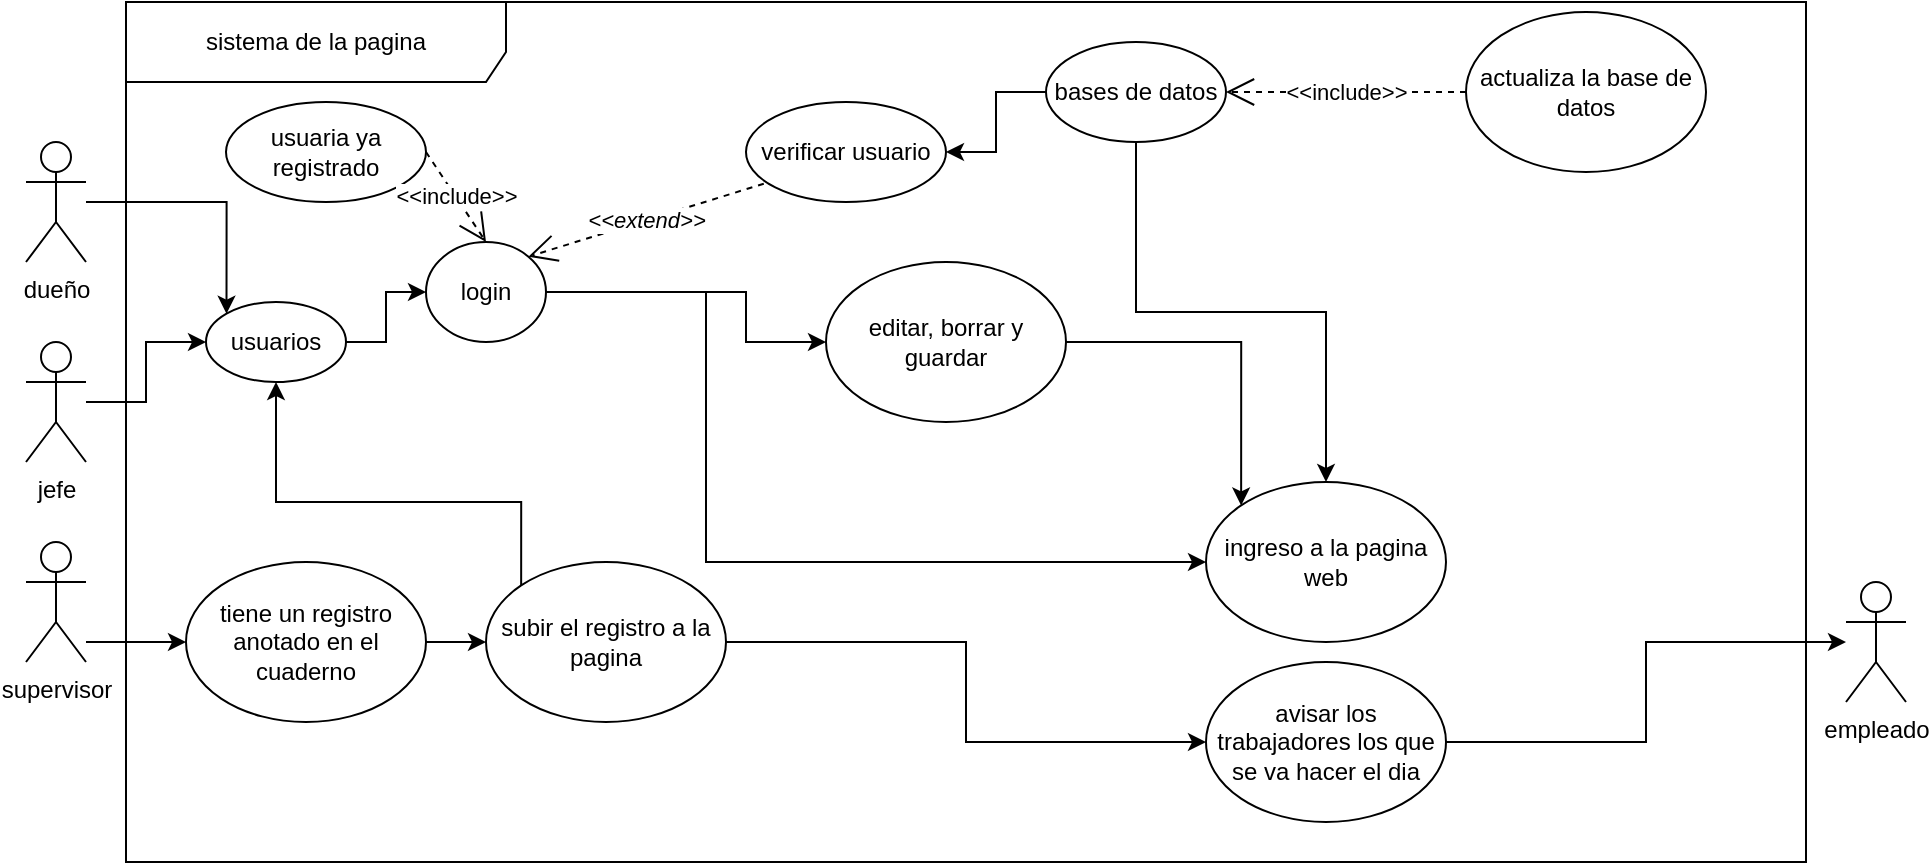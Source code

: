 <mxfile version="17.4.4" type="device"><diagram id="zU6735QNIk89MmLr3oNO" name="Page-1"><mxGraphModel dx="1352" dy="725" grid="1" gridSize="10" guides="1" tooltips="1" connect="1" arrows="1" fold="1" page="1" pageScale="1" pageWidth="827" pageHeight="1169" math="0" shadow="0"><root><mxCell id="0"/><mxCell id="1" parent="0"/><mxCell id="STk5eWZq3UFbrqwJmL8o-39" value="sistema de la pagina" style="shape=umlFrame;whiteSpace=wrap;html=1;labelBackgroundColor=none;labelBorderColor=none;fontColor=default;gradientColor=none;swimlaneFillColor=default;width=190;height=40;" parent="1" vertex="1"><mxGeometry x="20" y="70" width="840" height="430" as="geometry"/></mxCell><mxCell id="JeOE9G_NJNO_j6xdRWiP-2" style="edgeStyle=orthogonalEdgeStyle;rounded=0;orthogonalLoop=1;jettySize=auto;html=1;entryX=0;entryY=0;entryDx=0;entryDy=0;" parent="1" source="nl5FQFcwM71oiIBV0021-2" target="JeOE9G_NJNO_j6xdRWiP-1" edge="1"><mxGeometry relative="1" as="geometry"/></mxCell><mxCell id="nl5FQFcwM71oiIBV0021-2" value="dueño" style="shape=umlActor;verticalLabelPosition=bottom;verticalAlign=top;html=1;outlineConnect=0;" parent="1" vertex="1"><mxGeometry x="-30" y="140" width="30" height="60" as="geometry"/></mxCell><mxCell id="JeOE9G_NJNO_j6xdRWiP-3" style="edgeStyle=orthogonalEdgeStyle;rounded=0;orthogonalLoop=1;jettySize=auto;html=1;entryX=0;entryY=0.5;entryDx=0;entryDy=0;" parent="1" source="nl5FQFcwM71oiIBV0021-4" target="JeOE9G_NJNO_j6xdRWiP-1" edge="1"><mxGeometry relative="1" as="geometry"/></mxCell><mxCell id="nl5FQFcwM71oiIBV0021-4" value="jefe" style="shape=umlActor;verticalLabelPosition=bottom;verticalAlign=top;html=1;outlineConnect=0;" parent="1" vertex="1"><mxGeometry x="-30" y="240" width="30" height="60" as="geometry"/></mxCell><mxCell id="STk5eWZq3UFbrqwJmL8o-27" style="edgeStyle=orthogonalEdgeStyle;rounded=0;orthogonalLoop=1;jettySize=auto;html=1;labelBorderColor=none;fontColor=default;" parent="1" source="nl5FQFcwM71oiIBV0021-5" target="STk5eWZq3UFbrqwJmL8o-25" edge="1"><mxGeometry relative="1" as="geometry"><Array as="points"><mxPoint x="40" y="390"/><mxPoint x="40" y="390"/></Array></mxGeometry></mxCell><mxCell id="nl5FQFcwM71oiIBV0021-5" value="supervisor" style="shape=umlActor;verticalLabelPosition=bottom;verticalAlign=top;html=1;outlineConnect=0;" parent="1" vertex="1"><mxGeometry x="-30" y="340" width="30" height="60" as="geometry"/></mxCell><mxCell id="nl5FQFcwM71oiIBV0021-6" value="empleado" style="shape=umlActor;verticalLabelPosition=bottom;verticalAlign=top;html=1;outlineConnect=0;" parent="1" vertex="1"><mxGeometry x="880" y="360" width="30" height="60" as="geometry"/></mxCell><mxCell id="STk5eWZq3UFbrqwJmL8o-31" style="edgeStyle=orthogonalEdgeStyle;rounded=0;orthogonalLoop=1;jettySize=auto;html=1;entryX=0;entryY=0.5;entryDx=0;entryDy=0;labelBorderColor=none;fontColor=default;" parent="1" source="STk5eWZq3UFbrqwJmL8o-2" target="STk5eWZq3UFbrqwJmL8o-22" edge="1"><mxGeometry relative="1" as="geometry"><Array as="points"><mxPoint x="310" y="215"/><mxPoint x="310" y="350"/></Array><mxPoint x="400" y="355.0" as="targetPoint"/></mxGeometry></mxCell><mxCell id="STk5eWZq3UFbrqwJmL8o-34" style="edgeStyle=orthogonalEdgeStyle;rounded=0;orthogonalLoop=1;jettySize=auto;html=1;labelBorderColor=none;fontColor=default;" parent="1" source="STk5eWZq3UFbrqwJmL8o-2" target="STk5eWZq3UFbrqwJmL8o-24" edge="1"><mxGeometry relative="1" as="geometry"><Array as="points"><mxPoint x="330" y="215"/><mxPoint x="330" y="240"/></Array></mxGeometry></mxCell><mxCell id="STk5eWZq3UFbrqwJmL8o-2" value="login" style="ellipse;whiteSpace=wrap;html=1;" parent="1" vertex="1"><mxGeometry x="170" y="190" width="60" height="50" as="geometry"/></mxCell><mxCell id="STk5eWZq3UFbrqwJmL8o-3" value="verificar usuario" style="ellipse;whiteSpace=wrap;html=1;" parent="1" vertex="1"><mxGeometry x="330" y="120" width="100" height="50" as="geometry"/></mxCell><mxCell id="STk5eWZq3UFbrqwJmL8o-21" style="edgeStyle=orthogonalEdgeStyle;rounded=0;orthogonalLoop=1;jettySize=auto;html=1;labelBorderColor=none;fontColor=default;" parent="1" source="STk5eWZq3UFbrqwJmL8o-4" target="STk5eWZq3UFbrqwJmL8o-3" edge="1"><mxGeometry relative="1" as="geometry"/></mxCell><mxCell id="STk5eWZq3UFbrqwJmL8o-26" style="edgeStyle=orthogonalEdgeStyle;rounded=0;orthogonalLoop=1;jettySize=auto;html=1;labelBorderColor=none;fontColor=default;" parent="1" source="STk5eWZq3UFbrqwJmL8o-4" target="STk5eWZq3UFbrqwJmL8o-22" edge="1"><mxGeometry relative="1" as="geometry"/></mxCell><mxCell id="STk5eWZq3UFbrqwJmL8o-4" value="bases de datos" style="ellipse;whiteSpace=wrap;html=1;" parent="1" vertex="1"><mxGeometry x="480" y="90" width="90" height="50" as="geometry"/></mxCell><mxCell id="STk5eWZq3UFbrqwJmL8o-19" value="&amp;lt;&amp;lt;extend&amp;gt;&amp;gt;" style="endArrow=open;endSize=12;dashed=1;rounded=0;entryX=1;entryY=0;entryDx=0;entryDy=0;exitX=0.089;exitY=0.817;exitDx=0;exitDy=0;verticalAlign=middle;horizontal=1;labelPosition=center;verticalLabelPosition=middle;align=center;labelBorderColor=none;spacingTop=0;html=1;fontColor=default;fontStyle=2;exitPerimeter=0;" parent="1" source="STk5eWZq3UFbrqwJmL8o-3" target="STk5eWZq3UFbrqwJmL8o-2" edge="1"><mxGeometry width="160" relative="1" as="geometry"><mxPoint x="150" y="140" as="sourcePoint"/><mxPoint x="310" y="140" as="targetPoint"/></mxGeometry></mxCell><mxCell id="STk5eWZq3UFbrqwJmL8o-22" value="ingreso a la pagina web" style="ellipse;whiteSpace=wrap;html=1;fontColor=default;" parent="1" vertex="1"><mxGeometry x="560" y="310" width="120" height="80" as="geometry"/></mxCell><mxCell id="STk5eWZq3UFbrqwJmL8o-41" style="edgeStyle=orthogonalEdgeStyle;rounded=0;orthogonalLoop=1;jettySize=auto;html=1;labelBorderColor=none;fontColor=default;" parent="1" source="STk5eWZq3UFbrqwJmL8o-23" target="STk5eWZq3UFbrqwJmL8o-40" edge="1"><mxGeometry relative="1" as="geometry"/></mxCell><mxCell id="JeOE9G_NJNO_j6xdRWiP-4" style="edgeStyle=orthogonalEdgeStyle;rounded=0;orthogonalLoop=1;jettySize=auto;html=1;entryX=0.5;entryY=1;entryDx=0;entryDy=0;exitX=0;exitY=0;exitDx=0;exitDy=0;" parent="1" source="STk5eWZq3UFbrqwJmL8o-23" target="JeOE9G_NJNO_j6xdRWiP-1" edge="1"><mxGeometry relative="1" as="geometry"><Array as="points"><mxPoint x="218" y="320"/><mxPoint x="95" y="320"/></Array></mxGeometry></mxCell><mxCell id="STk5eWZq3UFbrqwJmL8o-23" value="subir el registro a la pagina" style="ellipse;whiteSpace=wrap;html=1;fontColor=default;" parent="1" vertex="1"><mxGeometry x="200" y="350" width="120" height="80" as="geometry"/></mxCell><mxCell id="STk5eWZq3UFbrqwJmL8o-35" style="edgeStyle=orthogonalEdgeStyle;rounded=0;orthogonalLoop=1;jettySize=auto;html=1;entryX=0;entryY=0;entryDx=0;entryDy=0;labelBorderColor=none;fontColor=default;" parent="1" source="STk5eWZq3UFbrqwJmL8o-24" target="STk5eWZq3UFbrqwJmL8o-22" edge="1"><mxGeometry relative="1" as="geometry"/></mxCell><mxCell id="STk5eWZq3UFbrqwJmL8o-24" value="editar, borrar y guardar" style="ellipse;whiteSpace=wrap;html=1;fontColor=default;" parent="1" vertex="1"><mxGeometry x="370" y="200" width="120" height="80" as="geometry"/></mxCell><mxCell id="STk5eWZq3UFbrqwJmL8o-29" value="" style="edgeStyle=orthogonalEdgeStyle;rounded=0;orthogonalLoop=1;jettySize=auto;html=1;labelBorderColor=none;fontColor=default;" parent="1" source="STk5eWZq3UFbrqwJmL8o-25" target="STk5eWZq3UFbrqwJmL8o-23" edge="1"><mxGeometry relative="1" as="geometry"/></mxCell><mxCell id="STk5eWZq3UFbrqwJmL8o-25" value="tiene un registro anotado en el cuaderno" style="ellipse;whiteSpace=wrap;html=1;fontColor=default;" parent="1" vertex="1"><mxGeometry x="50" y="350" width="120" height="80" as="geometry"/></mxCell><mxCell id="STk5eWZq3UFbrqwJmL8o-33" value="actualiza la base de datos" style="ellipse;whiteSpace=wrap;html=1;fontColor=default;" parent="1" vertex="1"><mxGeometry x="690" y="75" width="120" height="80" as="geometry"/></mxCell><mxCell id="STk5eWZq3UFbrqwJmL8o-36" value="&amp;lt;&amp;lt;include&amp;gt;&amp;gt;" style="endArrow=open;endSize=12;dashed=1;html=1;rounded=0;labelBorderColor=none;fontColor=default;exitX=0;exitY=0.5;exitDx=0;exitDy=0;entryX=1;entryY=0.5;entryDx=0;entryDy=0;" parent="1" source="STk5eWZq3UFbrqwJmL8o-33" target="STk5eWZq3UFbrqwJmL8o-4" edge="1"><mxGeometry width="160" relative="1" as="geometry"><mxPoint x="690" y="190" as="sourcePoint"/><mxPoint x="850" y="190" as="targetPoint"/></mxGeometry></mxCell><mxCell id="STk5eWZq3UFbrqwJmL8o-42" style="edgeStyle=orthogonalEdgeStyle;rounded=0;orthogonalLoop=1;jettySize=auto;html=1;labelBorderColor=none;fontColor=default;" parent="1" source="STk5eWZq3UFbrqwJmL8o-40" target="nl5FQFcwM71oiIBV0021-6" edge="1"><mxGeometry relative="1" as="geometry"/></mxCell><mxCell id="STk5eWZq3UFbrqwJmL8o-40" value="avisar los trabajadores los que se va hacer el dia" style="ellipse;whiteSpace=wrap;html=1;fontColor=default;" parent="1" vertex="1"><mxGeometry x="560" y="400" width="120" height="80" as="geometry"/></mxCell><mxCell id="STk5eWZq3UFbrqwJmL8o-43" value="usuaria ya registrado" style="ellipse;whiteSpace=wrap;html=1;" parent="1" vertex="1"><mxGeometry x="70" y="120" width="100" height="50" as="geometry"/></mxCell><mxCell id="STk5eWZq3UFbrqwJmL8o-47" value="&amp;lt;&amp;lt;include&amp;gt;&amp;gt;" style="endArrow=open;endSize=12;dashed=1;html=1;rounded=0;labelBorderColor=none;fontColor=default;exitX=1;exitY=0.5;exitDx=0;exitDy=0;entryX=0.5;entryY=0;entryDx=0;entryDy=0;" parent="1" source="STk5eWZq3UFbrqwJmL8o-43" target="STk5eWZq3UFbrqwJmL8o-2" edge="1"><mxGeometry width="160" relative="1" as="geometry"><mxPoint x="310.0" y="155" as="sourcePoint"/><mxPoint x="190" y="155" as="targetPoint"/></mxGeometry></mxCell><mxCell id="JeOE9G_NJNO_j6xdRWiP-5" style="edgeStyle=orthogonalEdgeStyle;rounded=0;orthogonalLoop=1;jettySize=auto;html=1;entryX=0;entryY=0.5;entryDx=0;entryDy=0;" parent="1" source="JeOE9G_NJNO_j6xdRWiP-1" target="STk5eWZq3UFbrqwJmL8o-2" edge="1"><mxGeometry relative="1" as="geometry"/></mxCell><mxCell id="JeOE9G_NJNO_j6xdRWiP-1" value="usuarios" style="ellipse;whiteSpace=wrap;html=1;" parent="1" vertex="1"><mxGeometry x="60" y="220" width="70" height="40" as="geometry"/></mxCell></root></mxGraphModel></diagram></mxfile>